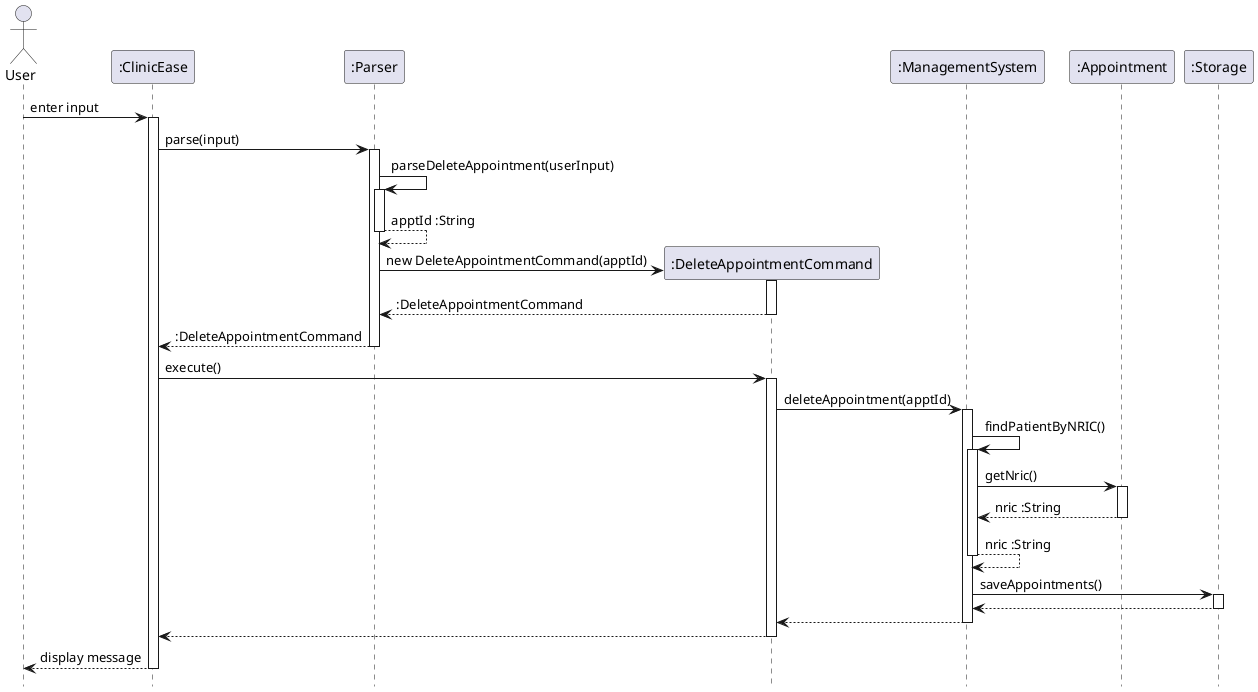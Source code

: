 @startuml
hide footbox

actor User

participant ":ClinicEase" as ClinicEase
participant ":Parser" as Parser
participant ":DeleteAppointmentCommand" as DeleteAppointmentCommand
participant ":ManagementSystem" as ManagementSystem
participant ":Appointment" as Appointment
participant ":Storage" as Storage

User -> ClinicEase : enter input
activate ClinicEase
ClinicEase -> Parser : parse(input)
activate Parser

Parser -> Parser : parseDeleteAppointment(userInput)
activate Parser
Parser --> Parser : apptId :String
deactivate Parser

create DeleteAppointmentCommand
Parser -> DeleteAppointmentCommand : new DeleteAppointmentCommand(apptId)
activate DeleteAppointmentCommand
DeleteAppointmentCommand --> Parser : :DeleteAppointmentCommand
deactivate DeleteAppointmentCommand
Parser --> ClinicEase : :DeleteAppointmentCommand
deactivate Parser

ClinicEase -> DeleteAppointmentCommand : execute()
activate DeleteAppointmentCommand
DeleteAppointmentCommand -> ManagementSystem : deleteAppointment(apptId)

activate ManagementSystem
ManagementSystem -> ManagementSystem : findPatientByNRIC()
activate ManagementSystem
ManagementSystem -> Appointment : getNric()
activate Appointment
Appointment --> ManagementSystem : nric :String
deactivate Appointment
ManagementSystem --> ManagementSystem : nric :String
deactivate ManagementSystem

ManagementSystem -> Storage : saveAppointments()
activate Storage
Storage --> ManagementSystem :
deactivate Storage
ManagementSystem --> DeleteAppointmentCommand :
deactivate ManagementSystem

deactivate ManagementSystem
DeleteAppointmentCommand --> ClinicEase :
deactivate DeleteAppointmentCommand
ClinicEase --> User : display message
deactivate ClinicEase


@enduml